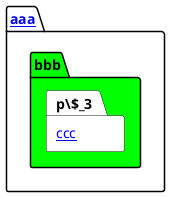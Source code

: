 @startuml
!$pathToBase = "../../.."
package "[[$pathToBase/../exampleModuleFolder/example_relations.puml aaa]]" as p\$_2 #ffffff {
    package "bbb" #00FF00 {
        package "[[$pathToBase/../exampleModuleFolder/aaa/bbb/ccc/example_relations.puml ccc]]" as p\$_3 #ffffff {
        }
    }
}
@enduml
